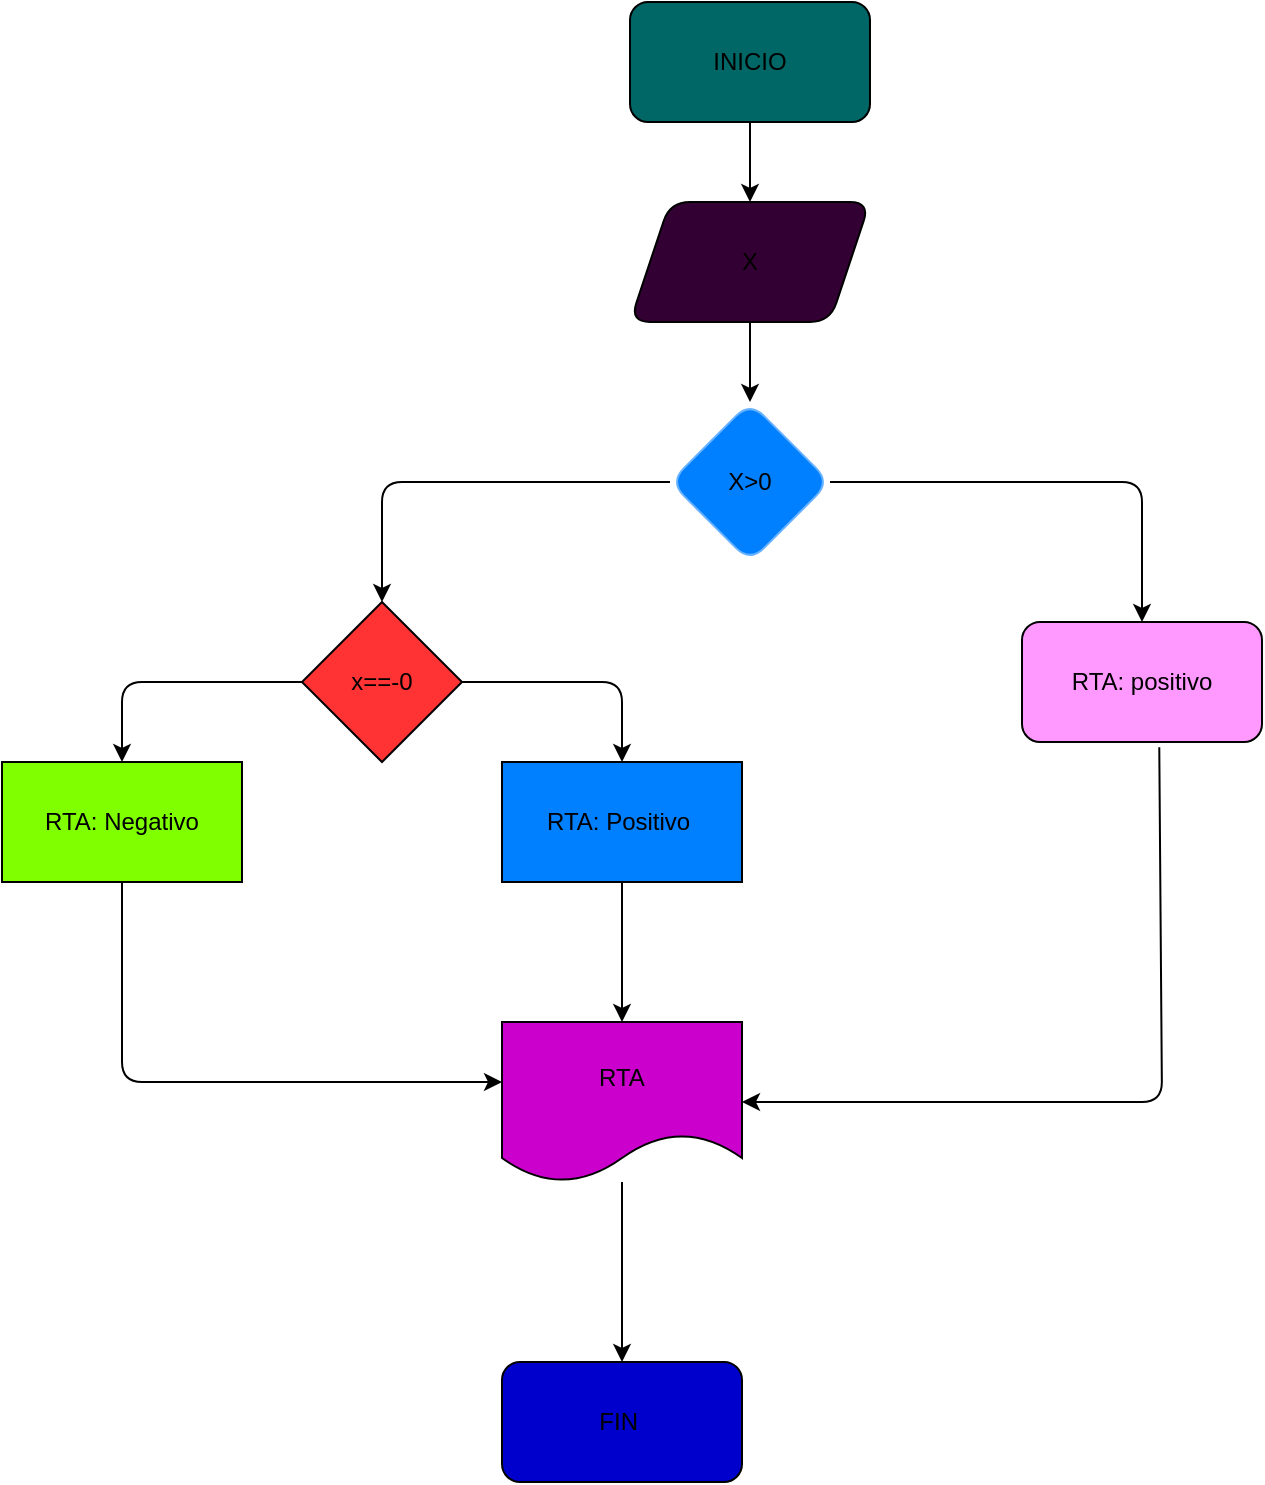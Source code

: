 <mxfile>
    <diagram id="iqi3n6rX2qZmoFK85F4A" name="Página-1">
        <mxGraphModel dx="935" dy="1701" grid="1" gridSize="10" guides="1" tooltips="1" connect="1" arrows="1" fold="1" page="1" pageScale="1" pageWidth="827" pageHeight="1169" math="0" shadow="0">
            <root>
                <mxCell id="0"/>
                <mxCell id="1" parent="0"/>
                <mxCell id="4" value="" style="edgeStyle=none;html=1;" edge="1" parent="1" source="2" target="3">
                    <mxGeometry relative="1" as="geometry"/>
                </mxCell>
                <mxCell id="2" value="INICIO" style="rounded=1;whiteSpace=wrap;html=1;fillColor=#006666;" vertex="1" parent="1">
                    <mxGeometry x="354" y="-30" width="120" height="60" as="geometry"/>
                </mxCell>
                <mxCell id="6" value="" style="edgeStyle=none;html=1;" edge="1" parent="1" source="3" target="5">
                    <mxGeometry relative="1" as="geometry"/>
                </mxCell>
                <mxCell id="3" value="X" style="shape=parallelogram;perimeter=parallelogramPerimeter;whiteSpace=wrap;html=1;fixedSize=1;rounded=1;fillColor=#330033;" vertex="1" parent="1">
                    <mxGeometry x="354" y="70" width="120" height="60" as="geometry"/>
                </mxCell>
                <mxCell id="8" value="" style="edgeStyle=none;html=1;" edge="1" parent="1" source="5" target="7">
                    <mxGeometry relative="1" as="geometry">
                        <Array as="points">
                            <mxPoint x="230" y="210"/>
                        </Array>
                    </mxGeometry>
                </mxCell>
                <mxCell id="11" value="" style="edgeStyle=none;html=1;" edge="1" parent="1" source="5" target="10">
                    <mxGeometry relative="1" as="geometry">
                        <Array as="points">
                            <mxPoint x="610" y="210"/>
                        </Array>
                    </mxGeometry>
                </mxCell>
                <mxCell id="5" value="X&amp;gt;0" style="rhombus;whiteSpace=wrap;html=1;rounded=1;strokeColor=#66B2FF;fillColor=#007FFF;" vertex="1" parent="1">
                    <mxGeometry x="374" y="170" width="80" height="80" as="geometry"/>
                </mxCell>
                <mxCell id="13" value="" style="edgeStyle=none;html=1;" edge="1" parent="1" source="7" target="12">
                    <mxGeometry relative="1" as="geometry">
                        <Array as="points">
                            <mxPoint x="100" y="310"/>
                        </Array>
                    </mxGeometry>
                </mxCell>
                <mxCell id="15" value="" style="edgeStyle=none;html=1;" edge="1" parent="1" source="7" target="14">
                    <mxGeometry relative="1" as="geometry">
                        <Array as="points">
                            <mxPoint x="350" y="310"/>
                        </Array>
                    </mxGeometry>
                </mxCell>
                <mxCell id="7" value="x==-0" style="rhombus;whiteSpace=wrap;html=1;fillColor=#FF3333;" vertex="1" parent="1">
                    <mxGeometry x="190" y="270" width="80" height="80" as="geometry"/>
                </mxCell>
                <mxCell id="10" value="RTA: positivo" style="rounded=1;whiteSpace=wrap;html=1;fillColor=#FF99FF;" vertex="1" parent="1">
                    <mxGeometry x="550" y="280" width="120" height="60" as="geometry"/>
                </mxCell>
                <mxCell id="12" value="RTA: Negativo" style="whiteSpace=wrap;html=1;fillColor=#80FF00;" vertex="1" parent="1">
                    <mxGeometry x="40" y="350" width="120" height="60" as="geometry"/>
                </mxCell>
                <mxCell id="17" value="" style="edgeStyle=none;html=1;" edge="1" parent="1" source="14" target="16">
                    <mxGeometry relative="1" as="geometry"/>
                </mxCell>
                <mxCell id="14" value="RTA: Positivo&amp;nbsp;" style="whiteSpace=wrap;html=1;fillColor=#007FFF;" vertex="1" parent="1">
                    <mxGeometry x="290" y="350" width="120" height="60" as="geometry"/>
                </mxCell>
                <mxCell id="21" value="" style="edgeStyle=none;html=1;" edge="1" parent="1" source="16" target="20">
                    <mxGeometry relative="1" as="geometry"/>
                </mxCell>
                <mxCell id="16" value="RTA" style="shape=document;whiteSpace=wrap;html=1;boundedLbl=1;fillColor=#CC00CC;" vertex="1" parent="1">
                    <mxGeometry x="290" y="480" width="120" height="80" as="geometry"/>
                </mxCell>
                <mxCell id="18" value="" style="endArrow=classic;html=1;exitX=0.5;exitY=1;exitDx=0;exitDy=0;entryX=0;entryY=0.375;entryDx=0;entryDy=0;entryPerimeter=0;" edge="1" parent="1" source="12" target="16">
                    <mxGeometry width="50" height="50" relative="1" as="geometry">
                        <mxPoint x="390" y="490" as="sourcePoint"/>
                        <mxPoint x="440" y="440" as="targetPoint"/>
                        <Array as="points">
                            <mxPoint x="100" y="510"/>
                        </Array>
                    </mxGeometry>
                </mxCell>
                <mxCell id="19" value="" style="endArrow=classic;html=1;exitX=0.572;exitY=1.044;exitDx=0;exitDy=0;exitPerimeter=0;entryX=1;entryY=0.5;entryDx=0;entryDy=0;" edge="1" parent="1" source="10" target="16">
                    <mxGeometry width="50" height="50" relative="1" as="geometry">
                        <mxPoint x="390" y="490" as="sourcePoint"/>
                        <mxPoint x="440" y="440" as="targetPoint"/>
                        <Array as="points">
                            <mxPoint x="620" y="520"/>
                        </Array>
                    </mxGeometry>
                </mxCell>
                <mxCell id="20" value="FIN&amp;nbsp;" style="rounded=1;whiteSpace=wrap;html=1;fillColor=#0000CC;" vertex="1" parent="1">
                    <mxGeometry x="290" y="650" width="120" height="60" as="geometry"/>
                </mxCell>
            </root>
        </mxGraphModel>
    </diagram>
</mxfile>